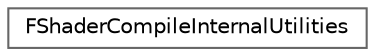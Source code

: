 digraph "Graphical Class Hierarchy"
{
 // INTERACTIVE_SVG=YES
 // LATEX_PDF_SIZE
  bgcolor="transparent";
  edge [fontname=Helvetica,fontsize=10,labelfontname=Helvetica,labelfontsize=10];
  node [fontname=Helvetica,fontsize=10,shape=box,height=0.2,width=0.4];
  rankdir="LR";
  Node0 [id="Node000000",label="FShaderCompileInternalUtilities",height=0.2,width=0.4,color="grey40", fillcolor="white", style="filled",URL="$d8/da9/classFShaderCompileInternalUtilities.html",tooltip="Wrapper for internal shader compiler utilities that can be accessed by plugins for internal use."];
}
